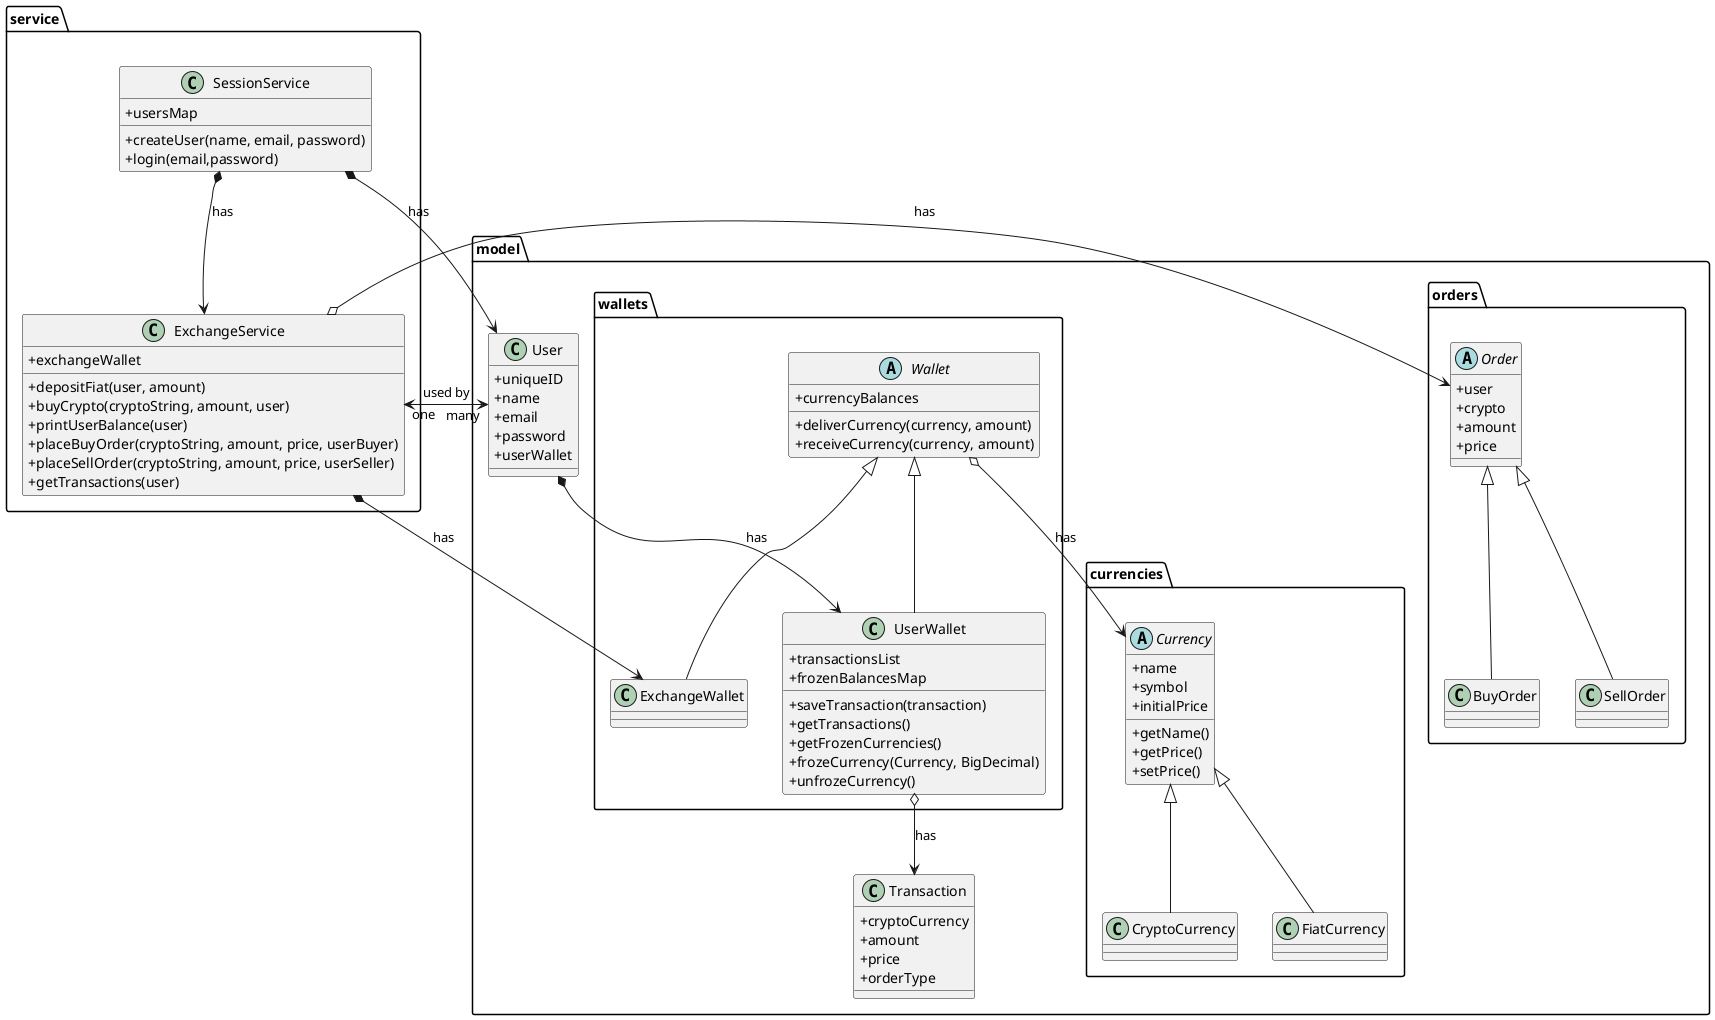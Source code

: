 
@startuml
skinparam classAttributeIconSize 0

package model {
    class Transaction {
        +cryptoCurrency
        +amount
        +price
        +orderType
    }

    class User {
        +uniqueID
        +name
        +email
        +password
        +userWallet

    }

    package currencies {
        abstract class Currency {
            +name
            +symbol
            +initialPrice
            +getName()
            +getPrice()
            +setPrice()
        }

        class CryptoCurrency extends Currency {
        }

        class FiatCurrency extends Currency {
        }
    }

    package orders {
        abstract class Order {
             +user
             +crypto
             +amount
             +price
        }

        class BuyOrder extends Order {
        }

        class SellOrder extends Order {
        }
    }

    package wallets {
        abstract class Wallet {
            +currencyBalances
            +deliverCurrency(currency, amount)
            +receiveCurrency(currency, amount)
        }

        class ExchangeWallet extends Wallet {
        }

        class UserWallet extends Wallet {
            +transactionsList
            +frozenBalancesMap
            +saveTransaction(transaction)
            +getTransactions()
            +getFrozenCurrencies()
            +frozeCurrency(Currency, BigDecimal)
            +unfrozeCurrency()
        }
    }
}

package service {

    class SessionService {
        +usersMap
        +createUser(name, email, password)
        +login(email,password)
    }

    class ExchangeService {
        +exchangeWallet
        +depositFiat(user, amount)
        +buyCrypto(cryptoString, amount, user)
        +printUserBalance(user)
        +placeBuyOrder(cryptoString, amount, price, userBuyer)
        +placeSellOrder(cryptoString, amount, price, userSeller)
        +getTransactions(user)
    }
}

SessionService *--> User : has
SessionService *--> ExchangeService : has
ExchangeService *--> ExchangeWallet : has
ExchangeService o--> Order : has
User *--> UserWallet : has
Wallet o--> Currency : has
UserWallet o--> Transaction : has

User "many"<--> "one" ExchangeService : used by

@enduml
